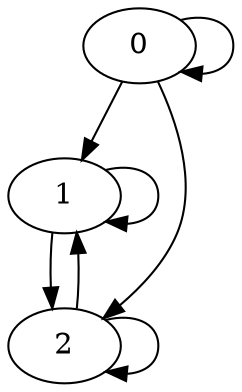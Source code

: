 digraph "" {
	0	[type=i];
	0 -> 0	[key=0,
		data="(not (s[\"left\"]))"];
	1	[type=a];
	0 -> 1	[key=0,
		data="((s[\"bottom\"])  and  (s[\"left\"]))"];
	2	[type=d];
	0 -> 2	[key=0,
		data="((not (s[\"bottom\"]))  and  (s[\"left\"]))"];
	1 -> 1	[key=0,
		data="((s[\"bottom\"])  or  (not (s[\"left\"])))"];
	1 -> 2	[key=0,
		data="((not (s[\"bottom\"]))  and  (s[\"left\"]))"];
	2 -> 1	[key=0,
		data="(s[\"bottom\"])"];
	2 -> 2	[key=0,
		data="(not (s[\"bottom\"]))"];
}
